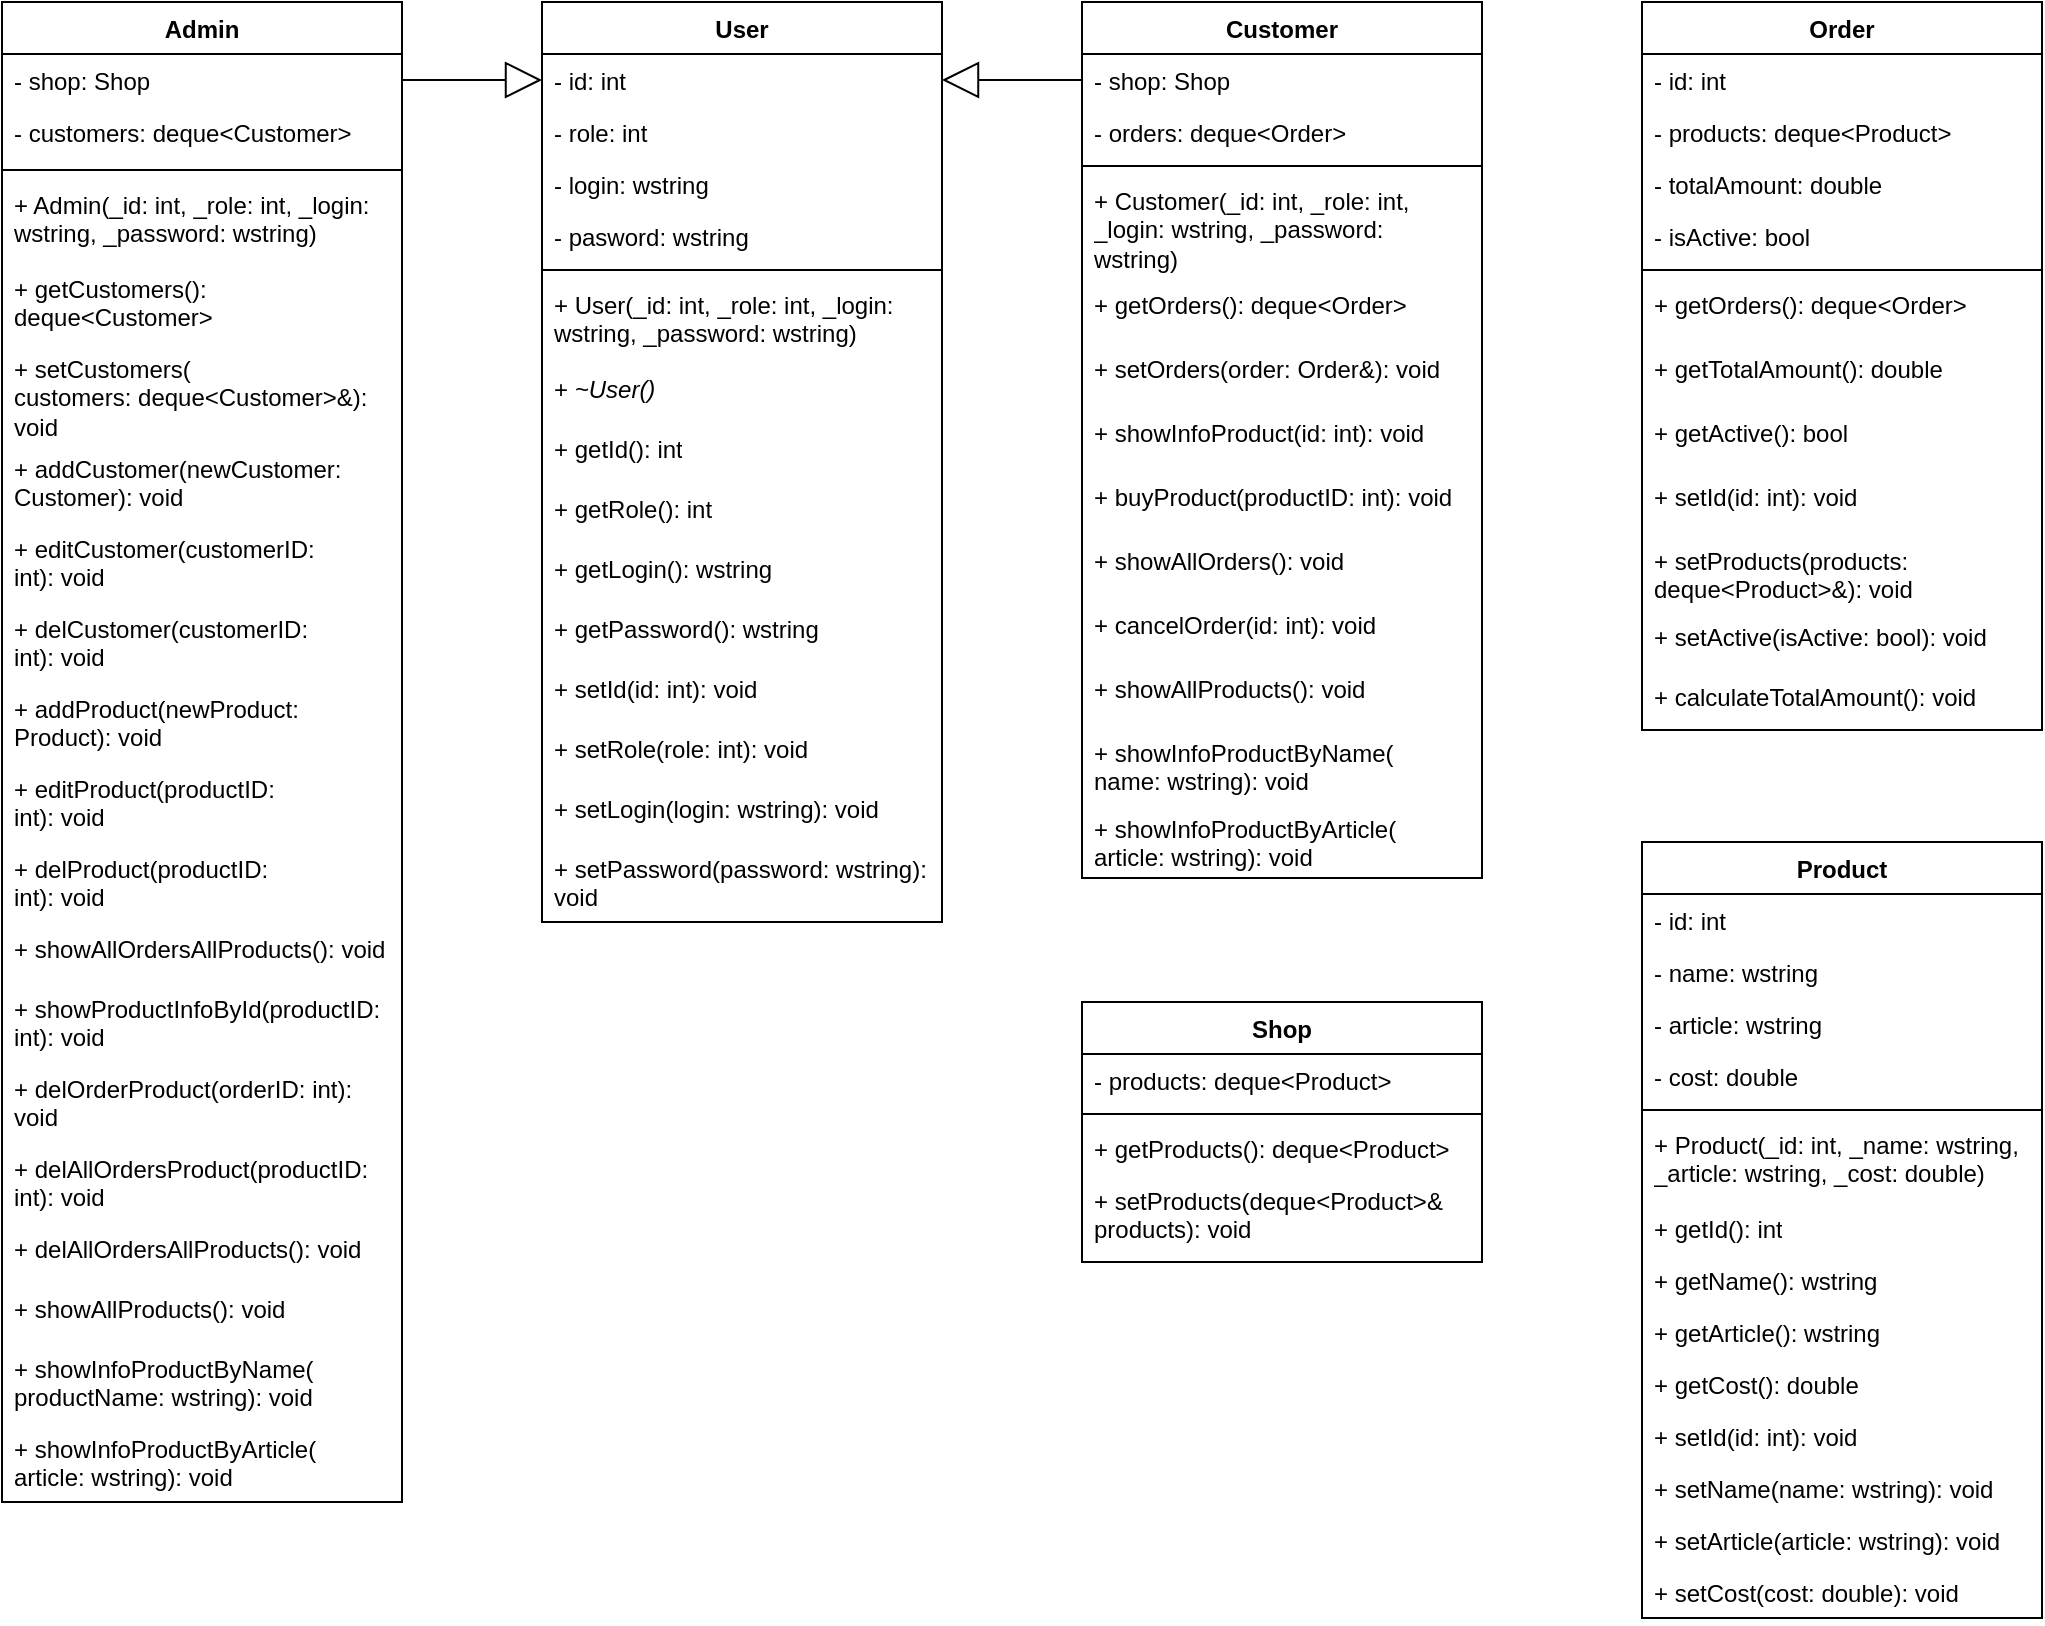 <mxfile version="21.2.3" type="device">
  <diagram name="Страница 1" id="VXjQpi2h1EX6nV0A_ZOo">
    <mxGraphModel dx="880" dy="478" grid="1" gridSize="10" guides="1" tooltips="1" connect="1" arrows="1" fold="1" page="1" pageScale="1" pageWidth="827" pageHeight="1169" math="0" shadow="0">
      <root>
        <mxCell id="0" />
        <mxCell id="1" parent="0" />
        <mxCell id="z_lr0hhpOtCL1AzJs8yb-1" value="Admin" style="swimlane;fontStyle=1;align=center;verticalAlign=top;childLayout=stackLayout;horizontal=1;startSize=26;horizontalStack=0;resizeParent=1;resizeParentMax=0;resizeLast=0;collapsible=1;marginBottom=0;whiteSpace=wrap;html=1;" vertex="1" parent="1">
          <mxGeometry x="40" y="40" width="200" height="750" as="geometry" />
        </mxCell>
        <mxCell id="z_lr0hhpOtCL1AzJs8yb-2" value="- shop: Shop" style="text;strokeColor=none;fillColor=none;align=left;verticalAlign=top;spacingLeft=4;spacingRight=4;overflow=hidden;rotatable=0;points=[[0,0.5],[1,0.5]];portConstraint=eastwest;whiteSpace=wrap;html=1;" vertex="1" parent="z_lr0hhpOtCL1AzJs8yb-1">
          <mxGeometry y="26" width="200" height="26" as="geometry" />
        </mxCell>
        <mxCell id="z_lr0hhpOtCL1AzJs8yb-30" value="- customers: deque&amp;lt;Customer&amp;gt;" style="text;strokeColor=none;fillColor=none;align=left;verticalAlign=top;spacingLeft=4;spacingRight=4;overflow=hidden;rotatable=0;points=[[0,0.5],[1,0.5]];portConstraint=eastwest;whiteSpace=wrap;html=1;" vertex="1" parent="z_lr0hhpOtCL1AzJs8yb-1">
          <mxGeometry y="52" width="200" height="28" as="geometry" />
        </mxCell>
        <mxCell id="z_lr0hhpOtCL1AzJs8yb-3" value="" style="line;strokeWidth=1;fillColor=none;align=left;verticalAlign=middle;spacingTop=-1;spacingLeft=3;spacingRight=3;rotatable=0;labelPosition=right;points=[];portConstraint=eastwest;strokeColor=inherit;" vertex="1" parent="z_lr0hhpOtCL1AzJs8yb-1">
          <mxGeometry y="80" width="200" height="8" as="geometry" />
        </mxCell>
        <mxCell id="z_lr0hhpOtCL1AzJs8yb-4" value="+ Admin(_id: int, _role: int, _login: wstring, _password: wstring)" style="text;strokeColor=none;fillColor=none;align=left;verticalAlign=top;spacingLeft=4;spacingRight=4;overflow=hidden;rotatable=0;points=[[0,0.5],[1,0.5]];portConstraint=eastwest;whiteSpace=wrap;html=1;" vertex="1" parent="z_lr0hhpOtCL1AzJs8yb-1">
          <mxGeometry y="88" width="200" height="42" as="geometry" />
        </mxCell>
        <mxCell id="z_lr0hhpOtCL1AzJs8yb-33" value="+ getCustomers():&amp;nbsp;&lt;br&gt;deque&amp;lt;Customer&amp;gt;" style="text;strokeColor=none;fillColor=none;align=left;verticalAlign=top;spacingLeft=4;spacingRight=4;overflow=hidden;rotatable=0;points=[[0,0.5],[1,0.5]];portConstraint=eastwest;whiteSpace=wrap;html=1;" vertex="1" parent="z_lr0hhpOtCL1AzJs8yb-1">
          <mxGeometry y="130" width="200" height="40" as="geometry" />
        </mxCell>
        <mxCell id="z_lr0hhpOtCL1AzJs8yb-34" value="+ setCustomers(&lt;br&gt;customers: deque&amp;lt;Customer&amp;gt;&amp;amp;): void" style="text;strokeColor=none;fillColor=none;align=left;verticalAlign=top;spacingLeft=4;spacingRight=4;overflow=hidden;rotatable=0;points=[[0,0.5],[1,0.5]];portConstraint=eastwest;whiteSpace=wrap;html=1;" vertex="1" parent="z_lr0hhpOtCL1AzJs8yb-1">
          <mxGeometry y="170" width="200" height="50" as="geometry" />
        </mxCell>
        <mxCell id="z_lr0hhpOtCL1AzJs8yb-35" value="+ addCustomer(newCustomer:&lt;br&gt;Customer): void" style="text;strokeColor=none;fillColor=none;align=left;verticalAlign=top;spacingLeft=4;spacingRight=4;overflow=hidden;rotatable=0;points=[[0,0.5],[1,0.5]];portConstraint=eastwest;whiteSpace=wrap;html=1;" vertex="1" parent="z_lr0hhpOtCL1AzJs8yb-1">
          <mxGeometry y="220" width="200" height="40" as="geometry" />
        </mxCell>
        <mxCell id="z_lr0hhpOtCL1AzJs8yb-37" value="+ editCustomer(customerID:&lt;br&gt;int): void" style="text;strokeColor=none;fillColor=none;align=left;verticalAlign=top;spacingLeft=4;spacingRight=4;overflow=hidden;rotatable=0;points=[[0,0.5],[1,0.5]];portConstraint=eastwest;whiteSpace=wrap;html=1;" vertex="1" parent="z_lr0hhpOtCL1AzJs8yb-1">
          <mxGeometry y="260" width="200" height="40" as="geometry" />
        </mxCell>
        <mxCell id="z_lr0hhpOtCL1AzJs8yb-38" value="+ delCustomer(customerID:&lt;br&gt;int): void" style="text;strokeColor=none;fillColor=none;align=left;verticalAlign=top;spacingLeft=4;spacingRight=4;overflow=hidden;rotatable=0;points=[[0,0.5],[1,0.5]];portConstraint=eastwest;whiteSpace=wrap;html=1;" vertex="1" parent="z_lr0hhpOtCL1AzJs8yb-1">
          <mxGeometry y="300" width="200" height="40" as="geometry" />
        </mxCell>
        <mxCell id="z_lr0hhpOtCL1AzJs8yb-39" value="+ addProduct(newProduct:&lt;br&gt;Product): void" style="text;strokeColor=none;fillColor=none;align=left;verticalAlign=top;spacingLeft=4;spacingRight=4;overflow=hidden;rotatable=0;points=[[0,0.5],[1,0.5]];portConstraint=eastwest;whiteSpace=wrap;html=1;" vertex="1" parent="z_lr0hhpOtCL1AzJs8yb-1">
          <mxGeometry y="340" width="200" height="40" as="geometry" />
        </mxCell>
        <mxCell id="z_lr0hhpOtCL1AzJs8yb-40" value="+ editProduct(productID:&lt;br&gt;int): void" style="text;strokeColor=none;fillColor=none;align=left;verticalAlign=top;spacingLeft=4;spacingRight=4;overflow=hidden;rotatable=0;points=[[0,0.5],[1,0.5]];portConstraint=eastwest;whiteSpace=wrap;html=1;" vertex="1" parent="z_lr0hhpOtCL1AzJs8yb-1">
          <mxGeometry y="380" width="200" height="40" as="geometry" />
        </mxCell>
        <mxCell id="z_lr0hhpOtCL1AzJs8yb-41" value="+ delProduct(productID:&lt;br&gt;int): void" style="text;strokeColor=none;fillColor=none;align=left;verticalAlign=top;spacingLeft=4;spacingRight=4;overflow=hidden;rotatable=0;points=[[0,0.5],[1,0.5]];portConstraint=eastwest;whiteSpace=wrap;html=1;" vertex="1" parent="z_lr0hhpOtCL1AzJs8yb-1">
          <mxGeometry y="420" width="200" height="40" as="geometry" />
        </mxCell>
        <mxCell id="z_lr0hhpOtCL1AzJs8yb-42" value="+ showAllOrdersAllProducts(): void" style="text;strokeColor=none;fillColor=none;align=left;verticalAlign=top;spacingLeft=4;spacingRight=4;overflow=hidden;rotatable=0;points=[[0,0.5],[1,0.5]];portConstraint=eastwest;whiteSpace=wrap;html=1;" vertex="1" parent="z_lr0hhpOtCL1AzJs8yb-1">
          <mxGeometry y="460" width="200" height="30" as="geometry" />
        </mxCell>
        <mxCell id="z_lr0hhpOtCL1AzJs8yb-44" value="+ showProductInfoById(productID: int): void" style="text;strokeColor=none;fillColor=none;align=left;verticalAlign=top;spacingLeft=4;spacingRight=4;overflow=hidden;rotatable=0;points=[[0,0.5],[1,0.5]];portConstraint=eastwest;whiteSpace=wrap;html=1;" vertex="1" parent="z_lr0hhpOtCL1AzJs8yb-1">
          <mxGeometry y="490" width="200" height="40" as="geometry" />
        </mxCell>
        <mxCell id="z_lr0hhpOtCL1AzJs8yb-45" value="+ delOrderProduct(orderID: int): void" style="text;strokeColor=none;fillColor=none;align=left;verticalAlign=top;spacingLeft=4;spacingRight=4;overflow=hidden;rotatable=0;points=[[0,0.5],[1,0.5]];portConstraint=eastwest;whiteSpace=wrap;html=1;" vertex="1" parent="z_lr0hhpOtCL1AzJs8yb-1">
          <mxGeometry y="530" width="200" height="40" as="geometry" />
        </mxCell>
        <mxCell id="z_lr0hhpOtCL1AzJs8yb-46" value="+ delAllOrdersProduct(productID: int): void" style="text;strokeColor=none;fillColor=none;align=left;verticalAlign=top;spacingLeft=4;spacingRight=4;overflow=hidden;rotatable=0;points=[[0,0.5],[1,0.5]];portConstraint=eastwest;whiteSpace=wrap;html=1;" vertex="1" parent="z_lr0hhpOtCL1AzJs8yb-1">
          <mxGeometry y="570" width="200" height="40" as="geometry" />
        </mxCell>
        <mxCell id="z_lr0hhpOtCL1AzJs8yb-47" value="+ delAllOrdersAllProducts(): void" style="text;strokeColor=none;fillColor=none;align=left;verticalAlign=top;spacingLeft=4;spacingRight=4;overflow=hidden;rotatable=0;points=[[0,0.5],[1,0.5]];portConstraint=eastwest;whiteSpace=wrap;html=1;" vertex="1" parent="z_lr0hhpOtCL1AzJs8yb-1">
          <mxGeometry y="610" width="200" height="30" as="geometry" />
        </mxCell>
        <mxCell id="z_lr0hhpOtCL1AzJs8yb-48" value="+ showAllProducts(): void" style="text;strokeColor=none;fillColor=none;align=left;verticalAlign=top;spacingLeft=4;spacingRight=4;overflow=hidden;rotatable=0;points=[[0,0.5],[1,0.5]];portConstraint=eastwest;whiteSpace=wrap;html=1;" vertex="1" parent="z_lr0hhpOtCL1AzJs8yb-1">
          <mxGeometry y="640" width="200" height="30" as="geometry" />
        </mxCell>
        <mxCell id="z_lr0hhpOtCL1AzJs8yb-49" value="+ showInfoProductByName(&lt;br&gt;productName: wstring): void" style="text;strokeColor=none;fillColor=none;align=left;verticalAlign=top;spacingLeft=4;spacingRight=4;overflow=hidden;rotatable=0;points=[[0,0.5],[1,0.5]];portConstraint=eastwest;whiteSpace=wrap;html=1;" vertex="1" parent="z_lr0hhpOtCL1AzJs8yb-1">
          <mxGeometry y="670" width="200" height="40" as="geometry" />
        </mxCell>
        <mxCell id="z_lr0hhpOtCL1AzJs8yb-50" value="+ showInfoProductByArticle(&lt;br&gt;article: wstring): void" style="text;strokeColor=none;fillColor=none;align=left;verticalAlign=top;spacingLeft=4;spacingRight=4;overflow=hidden;rotatable=0;points=[[0,0.5],[1,0.5]];portConstraint=eastwest;whiteSpace=wrap;html=1;" vertex="1" parent="z_lr0hhpOtCL1AzJs8yb-1">
          <mxGeometry y="710" width="200" height="40" as="geometry" />
        </mxCell>
        <mxCell id="z_lr0hhpOtCL1AzJs8yb-51" value="Customer" style="swimlane;fontStyle=1;align=center;verticalAlign=top;childLayout=stackLayout;horizontal=1;startSize=26;horizontalStack=0;resizeParent=1;resizeParentMax=0;resizeLast=0;collapsible=1;marginBottom=0;whiteSpace=wrap;html=1;" vertex="1" parent="1">
          <mxGeometry x="580" y="40" width="200" height="438" as="geometry" />
        </mxCell>
        <mxCell id="z_lr0hhpOtCL1AzJs8yb-52" value="- shop: Shop" style="text;strokeColor=none;fillColor=none;align=left;verticalAlign=top;spacingLeft=4;spacingRight=4;overflow=hidden;rotatable=0;points=[[0,0.5],[1,0.5]];portConstraint=eastwest;whiteSpace=wrap;html=1;" vertex="1" parent="z_lr0hhpOtCL1AzJs8yb-51">
          <mxGeometry y="26" width="200" height="26" as="geometry" />
        </mxCell>
        <mxCell id="z_lr0hhpOtCL1AzJs8yb-72" value="- orders: deque&amp;lt;Order&amp;gt;" style="text;strokeColor=none;fillColor=none;align=left;verticalAlign=top;spacingLeft=4;spacingRight=4;overflow=hidden;rotatable=0;points=[[0,0.5],[1,0.5]];portConstraint=eastwest;whiteSpace=wrap;html=1;" vertex="1" parent="z_lr0hhpOtCL1AzJs8yb-51">
          <mxGeometry y="52" width="200" height="26" as="geometry" />
        </mxCell>
        <mxCell id="z_lr0hhpOtCL1AzJs8yb-54" value="" style="line;strokeWidth=1;fillColor=none;align=left;verticalAlign=middle;spacingTop=-1;spacingLeft=3;spacingRight=3;rotatable=0;labelPosition=right;points=[];portConstraint=eastwest;strokeColor=inherit;" vertex="1" parent="z_lr0hhpOtCL1AzJs8yb-51">
          <mxGeometry y="78" width="200" height="8" as="geometry" />
        </mxCell>
        <mxCell id="z_lr0hhpOtCL1AzJs8yb-55" value="+ Customer(_id: int, _role: int, _login: wstring, _password: wstring)" style="text;strokeColor=none;fillColor=none;align=left;verticalAlign=top;spacingLeft=4;spacingRight=4;overflow=hidden;rotatable=0;points=[[0,0.5],[1,0.5]];portConstraint=eastwest;whiteSpace=wrap;html=1;" vertex="1" parent="z_lr0hhpOtCL1AzJs8yb-51">
          <mxGeometry y="86" width="200" height="52" as="geometry" />
        </mxCell>
        <mxCell id="z_lr0hhpOtCL1AzJs8yb-56" value="+&amp;nbsp;getOrders():&amp;nbsp;deque&amp;lt;Order&amp;gt;" style="text;strokeColor=none;fillColor=none;align=left;verticalAlign=top;spacingLeft=4;spacingRight=4;overflow=hidden;rotatable=0;points=[[0,0.5],[1,0.5]];portConstraint=eastwest;whiteSpace=wrap;html=1;" vertex="1" parent="z_lr0hhpOtCL1AzJs8yb-51">
          <mxGeometry y="138" width="200" height="32" as="geometry" />
        </mxCell>
        <mxCell id="z_lr0hhpOtCL1AzJs8yb-73" value="+ setOrders(order: Order&amp;amp;): void" style="text;strokeColor=none;fillColor=none;align=left;verticalAlign=top;spacingLeft=4;spacingRight=4;overflow=hidden;rotatable=0;points=[[0,0.5],[1,0.5]];portConstraint=eastwest;whiteSpace=wrap;html=1;" vertex="1" parent="z_lr0hhpOtCL1AzJs8yb-51">
          <mxGeometry y="170" width="200" height="32" as="geometry" />
        </mxCell>
        <mxCell id="z_lr0hhpOtCL1AzJs8yb-74" value="+ showInfoProduct(id: int): void" style="text;strokeColor=none;fillColor=none;align=left;verticalAlign=top;spacingLeft=4;spacingRight=4;overflow=hidden;rotatable=0;points=[[0,0.5],[1,0.5]];portConstraint=eastwest;whiteSpace=wrap;html=1;" vertex="1" parent="z_lr0hhpOtCL1AzJs8yb-51">
          <mxGeometry y="202" width="200" height="32" as="geometry" />
        </mxCell>
        <mxCell id="z_lr0hhpOtCL1AzJs8yb-75" value="+ buyProduct(productID: int): void" style="text;strokeColor=none;fillColor=none;align=left;verticalAlign=top;spacingLeft=4;spacingRight=4;overflow=hidden;rotatable=0;points=[[0,0.5],[1,0.5]];portConstraint=eastwest;whiteSpace=wrap;html=1;" vertex="1" parent="z_lr0hhpOtCL1AzJs8yb-51">
          <mxGeometry y="234" width="200" height="32" as="geometry" />
        </mxCell>
        <mxCell id="z_lr0hhpOtCL1AzJs8yb-76" value="+ showAllOrders(): void" style="text;strokeColor=none;fillColor=none;align=left;verticalAlign=top;spacingLeft=4;spacingRight=4;overflow=hidden;rotatable=0;points=[[0,0.5],[1,0.5]];portConstraint=eastwest;whiteSpace=wrap;html=1;" vertex="1" parent="z_lr0hhpOtCL1AzJs8yb-51">
          <mxGeometry y="266" width="200" height="32" as="geometry" />
        </mxCell>
        <mxCell id="z_lr0hhpOtCL1AzJs8yb-77" value="+ cancelOrder(id: int): void" style="text;strokeColor=none;fillColor=none;align=left;verticalAlign=top;spacingLeft=4;spacingRight=4;overflow=hidden;rotatable=0;points=[[0,0.5],[1,0.5]];portConstraint=eastwest;whiteSpace=wrap;html=1;" vertex="1" parent="z_lr0hhpOtCL1AzJs8yb-51">
          <mxGeometry y="298" width="200" height="32" as="geometry" />
        </mxCell>
        <mxCell id="z_lr0hhpOtCL1AzJs8yb-78" value="+ showAllProducts(): void" style="text;strokeColor=none;fillColor=none;align=left;verticalAlign=top;spacingLeft=4;spacingRight=4;overflow=hidden;rotatable=0;points=[[0,0.5],[1,0.5]];portConstraint=eastwest;whiteSpace=wrap;html=1;" vertex="1" parent="z_lr0hhpOtCL1AzJs8yb-51">
          <mxGeometry y="330" width="200" height="32" as="geometry" />
        </mxCell>
        <mxCell id="z_lr0hhpOtCL1AzJs8yb-79" value="+ showInfoProductByName(&lt;br&gt;name: wstring): void" style="text;strokeColor=none;fillColor=none;align=left;verticalAlign=top;spacingLeft=4;spacingRight=4;overflow=hidden;rotatable=0;points=[[0,0.5],[1,0.5]];portConstraint=eastwest;whiteSpace=wrap;html=1;" vertex="1" parent="z_lr0hhpOtCL1AzJs8yb-51">
          <mxGeometry y="362" width="200" height="38" as="geometry" />
        </mxCell>
        <mxCell id="z_lr0hhpOtCL1AzJs8yb-80" value="+ showInfoProductByArticle(&lt;br&gt;article: wstring): void" style="text;strokeColor=none;fillColor=none;align=left;verticalAlign=top;spacingLeft=4;spacingRight=4;overflow=hidden;rotatable=0;points=[[0,0.5],[1,0.5]];portConstraint=eastwest;whiteSpace=wrap;html=1;" vertex="1" parent="z_lr0hhpOtCL1AzJs8yb-51">
          <mxGeometry y="400" width="200" height="38" as="geometry" />
        </mxCell>
        <mxCell id="z_lr0hhpOtCL1AzJs8yb-85" value="Order" style="swimlane;fontStyle=1;align=center;verticalAlign=top;childLayout=stackLayout;horizontal=1;startSize=26;horizontalStack=0;resizeParent=1;resizeParentMax=0;resizeLast=0;collapsible=1;marginBottom=0;whiteSpace=wrap;html=1;" vertex="1" parent="1">
          <mxGeometry x="860" y="40" width="200" height="364" as="geometry" />
        </mxCell>
        <mxCell id="z_lr0hhpOtCL1AzJs8yb-86" value="- id: int" style="text;strokeColor=none;fillColor=none;align=left;verticalAlign=top;spacingLeft=4;spacingRight=4;overflow=hidden;rotatable=0;points=[[0,0.5],[1,0.5]];portConstraint=eastwest;whiteSpace=wrap;html=1;" vertex="1" parent="z_lr0hhpOtCL1AzJs8yb-85">
          <mxGeometry y="26" width="200" height="26" as="geometry" />
        </mxCell>
        <mxCell id="z_lr0hhpOtCL1AzJs8yb-99" value="-&amp;nbsp;products: deque&amp;lt;Product&amp;gt;" style="text;strokeColor=none;fillColor=none;align=left;verticalAlign=top;spacingLeft=4;spacingRight=4;overflow=hidden;rotatable=0;points=[[0,0.5],[1,0.5]];portConstraint=eastwest;whiteSpace=wrap;html=1;" vertex="1" parent="z_lr0hhpOtCL1AzJs8yb-85">
          <mxGeometry y="52" width="200" height="26" as="geometry" />
        </mxCell>
        <mxCell id="z_lr0hhpOtCL1AzJs8yb-100" value="-&amp;nbsp;totalAmount: double" style="text;strokeColor=none;fillColor=none;align=left;verticalAlign=top;spacingLeft=4;spacingRight=4;overflow=hidden;rotatable=0;points=[[0,0.5],[1,0.5]];portConstraint=eastwest;whiteSpace=wrap;html=1;" vertex="1" parent="z_lr0hhpOtCL1AzJs8yb-85">
          <mxGeometry y="78" width="200" height="26" as="geometry" />
        </mxCell>
        <mxCell id="z_lr0hhpOtCL1AzJs8yb-147" value="-&amp;nbsp;isActive: bool" style="text;strokeColor=none;fillColor=none;align=left;verticalAlign=top;spacingLeft=4;spacingRight=4;overflow=hidden;rotatable=0;points=[[0,0.5],[1,0.5]];portConstraint=eastwest;whiteSpace=wrap;html=1;" vertex="1" parent="z_lr0hhpOtCL1AzJs8yb-85">
          <mxGeometry y="104" width="200" height="26" as="geometry" />
        </mxCell>
        <mxCell id="z_lr0hhpOtCL1AzJs8yb-88" value="" style="line;strokeWidth=1;fillColor=none;align=left;verticalAlign=middle;spacingTop=-1;spacingLeft=3;spacingRight=3;rotatable=0;labelPosition=right;points=[];portConstraint=eastwest;strokeColor=inherit;" vertex="1" parent="z_lr0hhpOtCL1AzJs8yb-85">
          <mxGeometry y="130" width="200" height="8" as="geometry" />
        </mxCell>
        <mxCell id="z_lr0hhpOtCL1AzJs8yb-90" value="+&amp;nbsp;getOrders():&amp;nbsp;deque&amp;lt;Order&amp;gt;" style="text;strokeColor=none;fillColor=none;align=left;verticalAlign=top;spacingLeft=4;spacingRight=4;overflow=hidden;rotatable=0;points=[[0,0.5],[1,0.5]];portConstraint=eastwest;whiteSpace=wrap;html=1;" vertex="1" parent="z_lr0hhpOtCL1AzJs8yb-85">
          <mxGeometry y="138" width="200" height="32" as="geometry" />
        </mxCell>
        <mxCell id="z_lr0hhpOtCL1AzJs8yb-101" value="+&amp;nbsp;getTotalAmount(): double" style="text;strokeColor=none;fillColor=none;align=left;verticalAlign=top;spacingLeft=4;spacingRight=4;overflow=hidden;rotatable=0;points=[[0,0.5],[1,0.5]];portConstraint=eastwest;whiteSpace=wrap;html=1;" vertex="1" parent="z_lr0hhpOtCL1AzJs8yb-85">
          <mxGeometry y="170" width="200" height="32" as="geometry" />
        </mxCell>
        <mxCell id="z_lr0hhpOtCL1AzJs8yb-102" value="+&amp;nbsp;getActive(): bool" style="text;strokeColor=none;fillColor=none;align=left;verticalAlign=top;spacingLeft=4;spacingRight=4;overflow=hidden;rotatable=0;points=[[0,0.5],[1,0.5]];portConstraint=eastwest;whiteSpace=wrap;html=1;" vertex="1" parent="z_lr0hhpOtCL1AzJs8yb-85">
          <mxGeometry y="202" width="200" height="32" as="geometry" />
        </mxCell>
        <mxCell id="z_lr0hhpOtCL1AzJs8yb-103" value="+&amp;nbsp;setId(id: int): void" style="text;strokeColor=none;fillColor=none;align=left;verticalAlign=top;spacingLeft=4;spacingRight=4;overflow=hidden;rotatable=0;points=[[0,0.5],[1,0.5]];portConstraint=eastwest;whiteSpace=wrap;html=1;" vertex="1" parent="z_lr0hhpOtCL1AzJs8yb-85">
          <mxGeometry y="234" width="200" height="32" as="geometry" />
        </mxCell>
        <mxCell id="z_lr0hhpOtCL1AzJs8yb-104" value="+&amp;nbsp;setProducts(products: &lt;br&gt;deque&amp;lt;Product&amp;gt;&amp;amp;): void" style="text;strokeColor=none;fillColor=none;align=left;verticalAlign=top;spacingLeft=4;spacingRight=4;overflow=hidden;rotatable=0;points=[[0,0.5],[1,0.5]];portConstraint=eastwest;whiteSpace=wrap;html=1;" vertex="1" parent="z_lr0hhpOtCL1AzJs8yb-85">
          <mxGeometry y="266" width="200" height="38" as="geometry" />
        </mxCell>
        <mxCell id="z_lr0hhpOtCL1AzJs8yb-105" value="+&amp;nbsp;setActive(isActive: bool): void" style="text;strokeColor=none;fillColor=none;align=left;verticalAlign=top;spacingLeft=4;spacingRight=4;overflow=hidden;rotatable=0;points=[[0,0.5],[1,0.5]];portConstraint=eastwest;whiteSpace=wrap;html=1;" vertex="1" parent="z_lr0hhpOtCL1AzJs8yb-85">
          <mxGeometry y="304" width="200" height="30" as="geometry" />
        </mxCell>
        <mxCell id="z_lr0hhpOtCL1AzJs8yb-106" value="+&amp;nbsp;calculateTotalAmount(): void" style="text;strokeColor=none;fillColor=none;align=left;verticalAlign=top;spacingLeft=4;spacingRight=4;overflow=hidden;rotatable=0;points=[[0,0.5],[1,0.5]];portConstraint=eastwest;whiteSpace=wrap;html=1;" vertex="1" parent="z_lr0hhpOtCL1AzJs8yb-85">
          <mxGeometry y="334" width="200" height="30" as="geometry" />
        </mxCell>
        <mxCell id="z_lr0hhpOtCL1AzJs8yb-107" value="Product" style="swimlane;fontStyle=1;align=center;verticalAlign=top;childLayout=stackLayout;horizontal=1;startSize=26;horizontalStack=0;resizeParent=1;resizeParentMax=0;resizeLast=0;collapsible=1;marginBottom=0;whiteSpace=wrap;html=1;" vertex="1" parent="1">
          <mxGeometry x="860" y="460" width="200" height="388" as="geometry" />
        </mxCell>
        <mxCell id="z_lr0hhpOtCL1AzJs8yb-108" value="- id: int" style="text;strokeColor=none;fillColor=none;align=left;verticalAlign=top;spacingLeft=4;spacingRight=4;overflow=hidden;rotatable=0;points=[[0,0.5],[1,0.5]];portConstraint=eastwest;whiteSpace=wrap;html=1;" vertex="1" parent="z_lr0hhpOtCL1AzJs8yb-107">
          <mxGeometry y="26" width="200" height="26" as="geometry" />
        </mxCell>
        <mxCell id="z_lr0hhpOtCL1AzJs8yb-111" value="- name: wstring" style="text;strokeColor=none;fillColor=none;align=left;verticalAlign=top;spacingLeft=4;spacingRight=4;overflow=hidden;rotatable=0;points=[[0,0.5],[1,0.5]];portConstraint=eastwest;whiteSpace=wrap;html=1;" vertex="1" parent="z_lr0hhpOtCL1AzJs8yb-107">
          <mxGeometry y="52" width="200" height="26" as="geometry" />
        </mxCell>
        <mxCell id="z_lr0hhpOtCL1AzJs8yb-112" value="- article: wstring" style="text;strokeColor=none;fillColor=none;align=left;verticalAlign=top;spacingLeft=4;spacingRight=4;overflow=hidden;rotatable=0;points=[[0,0.5],[1,0.5]];portConstraint=eastwest;whiteSpace=wrap;html=1;" vertex="1" parent="z_lr0hhpOtCL1AzJs8yb-107">
          <mxGeometry y="78" width="200" height="26" as="geometry" />
        </mxCell>
        <mxCell id="z_lr0hhpOtCL1AzJs8yb-113" value="- cost: double" style="text;strokeColor=none;fillColor=none;align=left;verticalAlign=top;spacingLeft=4;spacingRight=4;overflow=hidden;rotatable=0;points=[[0,0.5],[1,0.5]];portConstraint=eastwest;whiteSpace=wrap;html=1;" vertex="1" parent="z_lr0hhpOtCL1AzJs8yb-107">
          <mxGeometry y="104" width="200" height="26" as="geometry" />
        </mxCell>
        <mxCell id="z_lr0hhpOtCL1AzJs8yb-109" value="" style="line;strokeWidth=1;fillColor=none;align=left;verticalAlign=middle;spacingTop=-1;spacingLeft=3;spacingRight=3;rotatable=0;labelPosition=right;points=[];portConstraint=eastwest;strokeColor=inherit;" vertex="1" parent="z_lr0hhpOtCL1AzJs8yb-107">
          <mxGeometry y="130" width="200" height="8" as="geometry" />
        </mxCell>
        <mxCell id="z_lr0hhpOtCL1AzJs8yb-133" value="+ Product(_id: int, _name: wstring, _article: wstring, _cost: double)" style="text;strokeColor=none;fillColor=none;align=left;verticalAlign=top;spacingLeft=4;spacingRight=4;overflow=hidden;rotatable=0;points=[[0,0.5],[1,0.5]];portConstraint=eastwest;whiteSpace=wrap;html=1;" vertex="1" parent="z_lr0hhpOtCL1AzJs8yb-107">
          <mxGeometry y="138" width="200" height="42" as="geometry" />
        </mxCell>
        <mxCell id="z_lr0hhpOtCL1AzJs8yb-110" value="+ getId(): int" style="text;strokeColor=none;fillColor=none;align=left;verticalAlign=top;spacingLeft=4;spacingRight=4;overflow=hidden;rotatable=0;points=[[0,0.5],[1,0.5]];portConstraint=eastwest;whiteSpace=wrap;html=1;" vertex="1" parent="z_lr0hhpOtCL1AzJs8yb-107">
          <mxGeometry y="180" width="200" height="26" as="geometry" />
        </mxCell>
        <mxCell id="z_lr0hhpOtCL1AzJs8yb-114" value="+ getName(): wstring" style="text;strokeColor=none;fillColor=none;align=left;verticalAlign=top;spacingLeft=4;spacingRight=4;overflow=hidden;rotatable=0;points=[[0,0.5],[1,0.5]];portConstraint=eastwest;whiteSpace=wrap;html=1;" vertex="1" parent="z_lr0hhpOtCL1AzJs8yb-107">
          <mxGeometry y="206" width="200" height="26" as="geometry" />
        </mxCell>
        <mxCell id="z_lr0hhpOtCL1AzJs8yb-115" value="+ getArticle(): wstring" style="text;strokeColor=none;fillColor=none;align=left;verticalAlign=top;spacingLeft=4;spacingRight=4;overflow=hidden;rotatable=0;points=[[0,0.5],[1,0.5]];portConstraint=eastwest;whiteSpace=wrap;html=1;" vertex="1" parent="z_lr0hhpOtCL1AzJs8yb-107">
          <mxGeometry y="232" width="200" height="26" as="geometry" />
        </mxCell>
        <mxCell id="z_lr0hhpOtCL1AzJs8yb-116" value="+ getCost(): double" style="text;strokeColor=none;fillColor=none;align=left;verticalAlign=top;spacingLeft=4;spacingRight=4;overflow=hidden;rotatable=0;points=[[0,0.5],[1,0.5]];portConstraint=eastwest;whiteSpace=wrap;html=1;" vertex="1" parent="z_lr0hhpOtCL1AzJs8yb-107">
          <mxGeometry y="258" width="200" height="26" as="geometry" />
        </mxCell>
        <mxCell id="z_lr0hhpOtCL1AzJs8yb-117" value="+ setId(id: int): void" style="text;strokeColor=none;fillColor=none;align=left;verticalAlign=top;spacingLeft=4;spacingRight=4;overflow=hidden;rotatable=0;points=[[0,0.5],[1,0.5]];portConstraint=eastwest;whiteSpace=wrap;html=1;" vertex="1" parent="z_lr0hhpOtCL1AzJs8yb-107">
          <mxGeometry y="284" width="200" height="26" as="geometry" />
        </mxCell>
        <mxCell id="z_lr0hhpOtCL1AzJs8yb-118" value="+ setName(name: wstring): void" style="text;strokeColor=none;fillColor=none;align=left;verticalAlign=top;spacingLeft=4;spacingRight=4;overflow=hidden;rotatable=0;points=[[0,0.5],[1,0.5]];portConstraint=eastwest;whiteSpace=wrap;html=1;" vertex="1" parent="z_lr0hhpOtCL1AzJs8yb-107">
          <mxGeometry y="310" width="200" height="26" as="geometry" />
        </mxCell>
        <mxCell id="z_lr0hhpOtCL1AzJs8yb-119" value="+ setArticle(article: wstring): void" style="text;strokeColor=none;fillColor=none;align=left;verticalAlign=top;spacingLeft=4;spacingRight=4;overflow=hidden;rotatable=0;points=[[0,0.5],[1,0.5]];portConstraint=eastwest;whiteSpace=wrap;html=1;" vertex="1" parent="z_lr0hhpOtCL1AzJs8yb-107">
          <mxGeometry y="336" width="200" height="26" as="geometry" />
        </mxCell>
        <mxCell id="z_lr0hhpOtCL1AzJs8yb-120" value="+ setCost(cost: double): void" style="text;strokeColor=none;fillColor=none;align=left;verticalAlign=top;spacingLeft=4;spacingRight=4;overflow=hidden;rotatable=0;points=[[0,0.5],[1,0.5]];portConstraint=eastwest;whiteSpace=wrap;html=1;" vertex="1" parent="z_lr0hhpOtCL1AzJs8yb-107">
          <mxGeometry y="362" width="200" height="26" as="geometry" />
        </mxCell>
        <mxCell id="z_lr0hhpOtCL1AzJs8yb-121" value="Shop" style="swimlane;fontStyle=1;align=center;verticalAlign=top;childLayout=stackLayout;horizontal=1;startSize=26;horizontalStack=0;resizeParent=1;resizeParentMax=0;resizeLast=0;collapsible=1;marginBottom=0;whiteSpace=wrap;html=1;" vertex="1" parent="1">
          <mxGeometry x="580" y="540" width="200" height="130" as="geometry" />
        </mxCell>
        <mxCell id="z_lr0hhpOtCL1AzJs8yb-122" value="- products:&amp;nbsp;deque&amp;lt;Product&amp;gt;" style="text;strokeColor=none;fillColor=none;align=left;verticalAlign=top;spacingLeft=4;spacingRight=4;overflow=hidden;rotatable=0;points=[[0,0.5],[1,0.5]];portConstraint=eastwest;whiteSpace=wrap;html=1;" vertex="1" parent="z_lr0hhpOtCL1AzJs8yb-121">
          <mxGeometry y="26" width="200" height="26" as="geometry" />
        </mxCell>
        <mxCell id="z_lr0hhpOtCL1AzJs8yb-123" value="" style="line;strokeWidth=1;fillColor=none;align=left;verticalAlign=middle;spacingTop=-1;spacingLeft=3;spacingRight=3;rotatable=0;labelPosition=right;points=[];portConstraint=eastwest;strokeColor=inherit;" vertex="1" parent="z_lr0hhpOtCL1AzJs8yb-121">
          <mxGeometry y="52" width="200" height="8" as="geometry" />
        </mxCell>
        <mxCell id="z_lr0hhpOtCL1AzJs8yb-124" value="+&amp;nbsp;getProducts():&amp;nbsp;deque&amp;lt;Product&amp;gt;" style="text;strokeColor=none;fillColor=none;align=left;verticalAlign=top;spacingLeft=4;spacingRight=4;overflow=hidden;rotatable=0;points=[[0,0.5],[1,0.5]];portConstraint=eastwest;whiteSpace=wrap;html=1;" vertex="1" parent="z_lr0hhpOtCL1AzJs8yb-121">
          <mxGeometry y="60" width="200" height="26" as="geometry" />
        </mxCell>
        <mxCell id="z_lr0hhpOtCL1AzJs8yb-125" value="+&amp;nbsp;setProducts(deque&amp;lt;Product&amp;gt;&amp;amp; products): void" style="text;strokeColor=none;fillColor=none;align=left;verticalAlign=top;spacingLeft=4;spacingRight=4;overflow=hidden;rotatable=0;points=[[0,0.5],[1,0.5]];portConstraint=eastwest;whiteSpace=wrap;html=1;" vertex="1" parent="z_lr0hhpOtCL1AzJs8yb-121">
          <mxGeometry y="86" width="200" height="44" as="geometry" />
        </mxCell>
        <mxCell id="z_lr0hhpOtCL1AzJs8yb-126" value="User" style="swimlane;fontStyle=1;align=center;verticalAlign=top;childLayout=stackLayout;horizontal=1;startSize=26;horizontalStack=0;resizeParent=1;resizeParentMax=0;resizeLast=0;collapsible=1;marginBottom=0;whiteSpace=wrap;html=1;" vertex="1" parent="1">
          <mxGeometry x="310" y="40" width="200" height="460" as="geometry" />
        </mxCell>
        <mxCell id="z_lr0hhpOtCL1AzJs8yb-127" value="- id: int" style="text;strokeColor=none;fillColor=none;align=left;verticalAlign=top;spacingLeft=4;spacingRight=4;overflow=hidden;rotatable=0;points=[[0,0.5],[1,0.5]];portConstraint=eastwest;whiteSpace=wrap;html=1;" vertex="1" parent="z_lr0hhpOtCL1AzJs8yb-126">
          <mxGeometry y="26" width="200" height="26" as="geometry" />
        </mxCell>
        <mxCell id="z_lr0hhpOtCL1AzJs8yb-130" value="- role: int" style="text;strokeColor=none;fillColor=none;align=left;verticalAlign=top;spacingLeft=4;spacingRight=4;overflow=hidden;rotatable=0;points=[[0,0.5],[1,0.5]];portConstraint=eastwest;whiteSpace=wrap;html=1;" vertex="1" parent="z_lr0hhpOtCL1AzJs8yb-126">
          <mxGeometry y="52" width="200" height="26" as="geometry" />
        </mxCell>
        <mxCell id="z_lr0hhpOtCL1AzJs8yb-131" value="- login: wstring" style="text;strokeColor=none;fillColor=none;align=left;verticalAlign=top;spacingLeft=4;spacingRight=4;overflow=hidden;rotatable=0;points=[[0,0.5],[1,0.5]];portConstraint=eastwest;whiteSpace=wrap;html=1;" vertex="1" parent="z_lr0hhpOtCL1AzJs8yb-126">
          <mxGeometry y="78" width="200" height="26" as="geometry" />
        </mxCell>
        <mxCell id="z_lr0hhpOtCL1AzJs8yb-132" value="- pasword: wstring" style="text;strokeColor=none;fillColor=none;align=left;verticalAlign=top;spacingLeft=4;spacingRight=4;overflow=hidden;rotatable=0;points=[[0,0.5],[1,0.5]];portConstraint=eastwest;whiteSpace=wrap;html=1;" vertex="1" parent="z_lr0hhpOtCL1AzJs8yb-126">
          <mxGeometry y="104" width="200" height="26" as="geometry" />
        </mxCell>
        <mxCell id="z_lr0hhpOtCL1AzJs8yb-128" value="" style="line;strokeWidth=1;fillColor=none;align=left;verticalAlign=middle;spacingTop=-1;spacingLeft=3;spacingRight=3;rotatable=0;labelPosition=right;points=[];portConstraint=eastwest;strokeColor=inherit;" vertex="1" parent="z_lr0hhpOtCL1AzJs8yb-126">
          <mxGeometry y="130" width="200" height="8" as="geometry" />
        </mxCell>
        <mxCell id="z_lr0hhpOtCL1AzJs8yb-129" value="+ User(_id: int, _role: int, _login: wstring, _password: wstring)" style="text;strokeColor=none;fillColor=none;align=left;verticalAlign=top;spacingLeft=4;spacingRight=4;overflow=hidden;rotatable=0;points=[[0,0.5],[1,0.5]];portConstraint=eastwest;whiteSpace=wrap;html=1;" vertex="1" parent="z_lr0hhpOtCL1AzJs8yb-126">
          <mxGeometry y="138" width="200" height="42" as="geometry" />
        </mxCell>
        <mxCell id="z_lr0hhpOtCL1AzJs8yb-135" value="+ &lt;i&gt;~User()&lt;/i&gt;" style="text;strokeColor=none;fillColor=none;align=left;verticalAlign=top;spacingLeft=4;spacingRight=4;overflow=hidden;rotatable=0;points=[[0,0.5],[1,0.5]];portConstraint=eastwest;whiteSpace=wrap;html=1;" vertex="1" parent="z_lr0hhpOtCL1AzJs8yb-126">
          <mxGeometry y="180" width="200" height="30" as="geometry" />
        </mxCell>
        <mxCell id="z_lr0hhpOtCL1AzJs8yb-136" value="+ getId(): int" style="text;strokeColor=none;fillColor=none;align=left;verticalAlign=top;spacingLeft=4;spacingRight=4;overflow=hidden;rotatable=0;points=[[0,0.5],[1,0.5]];portConstraint=eastwest;whiteSpace=wrap;html=1;" vertex="1" parent="z_lr0hhpOtCL1AzJs8yb-126">
          <mxGeometry y="210" width="200" height="30" as="geometry" />
        </mxCell>
        <mxCell id="z_lr0hhpOtCL1AzJs8yb-137" value="+ getRole(): int" style="text;strokeColor=none;fillColor=none;align=left;verticalAlign=top;spacingLeft=4;spacingRight=4;overflow=hidden;rotatable=0;points=[[0,0.5],[1,0.5]];portConstraint=eastwest;whiteSpace=wrap;html=1;" vertex="1" parent="z_lr0hhpOtCL1AzJs8yb-126">
          <mxGeometry y="240" width="200" height="30" as="geometry" />
        </mxCell>
        <mxCell id="z_lr0hhpOtCL1AzJs8yb-138" value="+ getLogin(): wstring" style="text;strokeColor=none;fillColor=none;align=left;verticalAlign=top;spacingLeft=4;spacingRight=4;overflow=hidden;rotatable=0;points=[[0,0.5],[1,0.5]];portConstraint=eastwest;whiteSpace=wrap;html=1;" vertex="1" parent="z_lr0hhpOtCL1AzJs8yb-126">
          <mxGeometry y="270" width="200" height="30" as="geometry" />
        </mxCell>
        <mxCell id="z_lr0hhpOtCL1AzJs8yb-139" value="+ getPassword(): wstring" style="text;strokeColor=none;fillColor=none;align=left;verticalAlign=top;spacingLeft=4;spacingRight=4;overflow=hidden;rotatable=0;points=[[0,0.5],[1,0.5]];portConstraint=eastwest;whiteSpace=wrap;html=1;" vertex="1" parent="z_lr0hhpOtCL1AzJs8yb-126">
          <mxGeometry y="300" width="200" height="30" as="geometry" />
        </mxCell>
        <mxCell id="z_lr0hhpOtCL1AzJs8yb-140" value="+ setId(id: int): void" style="text;strokeColor=none;fillColor=none;align=left;verticalAlign=top;spacingLeft=4;spacingRight=4;overflow=hidden;rotatable=0;points=[[0,0.5],[1,0.5]];portConstraint=eastwest;whiteSpace=wrap;html=1;" vertex="1" parent="z_lr0hhpOtCL1AzJs8yb-126">
          <mxGeometry y="330" width="200" height="30" as="geometry" />
        </mxCell>
        <mxCell id="z_lr0hhpOtCL1AzJs8yb-141" value="+ setRole(role: int): void" style="text;strokeColor=none;fillColor=none;align=left;verticalAlign=top;spacingLeft=4;spacingRight=4;overflow=hidden;rotatable=0;points=[[0,0.5],[1,0.5]];portConstraint=eastwest;whiteSpace=wrap;html=1;" vertex="1" parent="z_lr0hhpOtCL1AzJs8yb-126">
          <mxGeometry y="360" width="200" height="30" as="geometry" />
        </mxCell>
        <mxCell id="z_lr0hhpOtCL1AzJs8yb-142" value="+ setLogin(login: wstring): void" style="text;strokeColor=none;fillColor=none;align=left;verticalAlign=top;spacingLeft=4;spacingRight=4;overflow=hidden;rotatable=0;points=[[0,0.5],[1,0.5]];portConstraint=eastwest;whiteSpace=wrap;html=1;" vertex="1" parent="z_lr0hhpOtCL1AzJs8yb-126">
          <mxGeometry y="390" width="200" height="30" as="geometry" />
        </mxCell>
        <mxCell id="z_lr0hhpOtCL1AzJs8yb-143" value="+ setPassword(password: wstring): void" style="text;strokeColor=none;fillColor=none;align=left;verticalAlign=top;spacingLeft=4;spacingRight=4;overflow=hidden;rotatable=0;points=[[0,0.5],[1,0.5]];portConstraint=eastwest;whiteSpace=wrap;html=1;" vertex="1" parent="z_lr0hhpOtCL1AzJs8yb-126">
          <mxGeometry y="420" width="200" height="40" as="geometry" />
        </mxCell>
        <mxCell id="z_lr0hhpOtCL1AzJs8yb-145" value="" style="endArrow=block;endSize=16;endFill=0;html=1;rounded=0;exitX=1;exitY=0.5;exitDx=0;exitDy=0;entryX=0;entryY=0.5;entryDx=0;entryDy=0;" edge="1" parent="1" source="z_lr0hhpOtCL1AzJs8yb-2" target="z_lr0hhpOtCL1AzJs8yb-127">
          <mxGeometry width="160" relative="1" as="geometry">
            <mxPoint x="360" y="230" as="sourcePoint" />
            <mxPoint x="520" y="230" as="targetPoint" />
          </mxGeometry>
        </mxCell>
        <mxCell id="z_lr0hhpOtCL1AzJs8yb-146" value="" style="endArrow=block;endSize=16;endFill=0;html=1;rounded=0;exitX=0;exitY=0.5;exitDx=0;exitDy=0;entryX=1;entryY=0.5;entryDx=0;entryDy=0;" edge="1" parent="1" source="z_lr0hhpOtCL1AzJs8yb-52" target="z_lr0hhpOtCL1AzJs8yb-127">
          <mxGeometry width="160" relative="1" as="geometry">
            <mxPoint x="360" y="230" as="sourcePoint" />
            <mxPoint x="520" y="230" as="targetPoint" />
          </mxGeometry>
        </mxCell>
      </root>
    </mxGraphModel>
  </diagram>
</mxfile>
